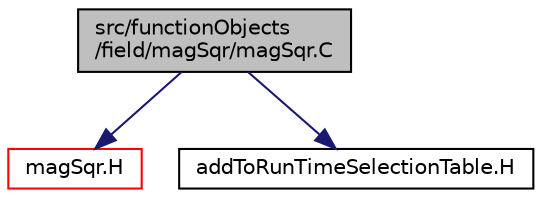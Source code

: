 digraph "src/functionObjects/field/magSqr/magSqr.C"
{
  bgcolor="transparent";
  edge [fontname="Helvetica",fontsize="10",labelfontname="Helvetica",labelfontsize="10"];
  node [fontname="Helvetica",fontsize="10",shape=record];
  Node1 [label="src/functionObjects\l/field/magSqr/magSqr.C",height=0.2,width=0.4,color="black", fillcolor="grey75", style="filled", fontcolor="black"];
  Node1 -> Node2 [color="midnightblue",fontsize="10",style="solid",fontname="Helvetica"];
  Node2 [label="magSqr.H",height=0.2,width=0.4,color="red",URL="$a06372.html"];
  Node1 -> Node3 [color="midnightblue",fontsize="10",style="solid",fontname="Helvetica"];
  Node3 [label="addToRunTimeSelectionTable.H",height=0.2,width=0.4,color="black",URL="$a08150.html",tooltip="Macros for easy insertion into run-time selection tables. "];
}

